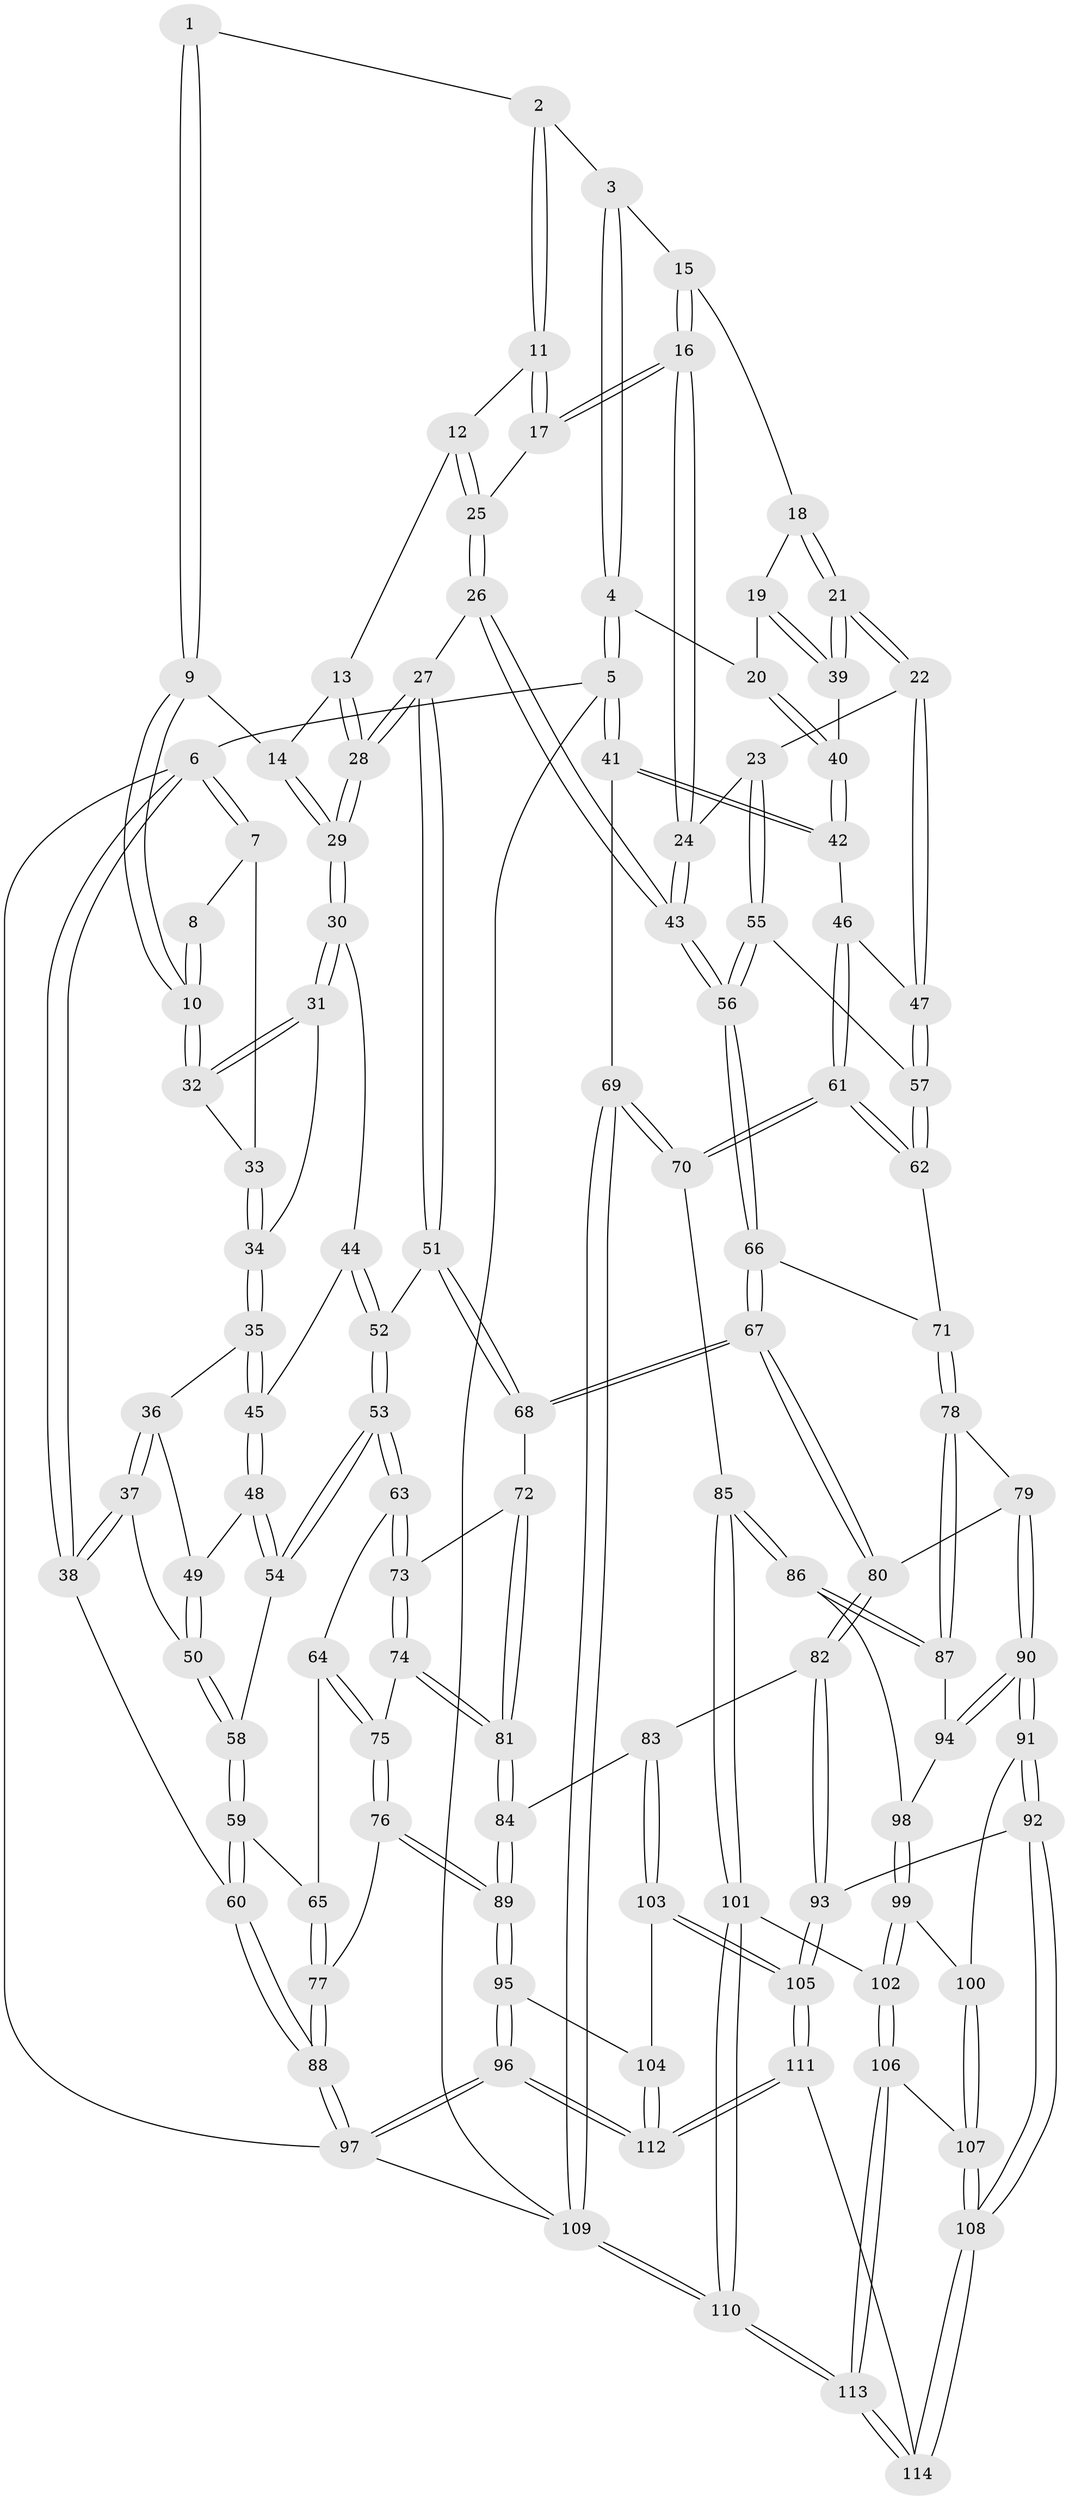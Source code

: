 // Generated by graph-tools (version 1.1) at 2025/51/03/09/25 03:51:02]
// undirected, 114 vertices, 282 edges
graph export_dot {
graph [start="1"]
  node [color=gray90,style=filled];
  1 [pos="+0.44704323361768544+0"];
  2 [pos="+0.6483134849400732+0"];
  3 [pos="+0.6737765061841472+0"];
  4 [pos="+1+0"];
  5 [pos="+1+0"];
  6 [pos="+0+0"];
  7 [pos="+0+0"];
  8 [pos="+0.19302747339363135+0"];
  9 [pos="+0.40600840067256505+0"];
  10 [pos="+0.23640858512998852+0.10817339111040516"];
  11 [pos="+0.605955432900064+0.006815404018549211"];
  12 [pos="+0.5512089676223574+0.08218604506639592"];
  13 [pos="+0.5352317057935765+0.09206122772589186"];
  14 [pos="+0.41661480014448965+0.03244542727800475"];
  15 [pos="+0.7388226850780675+0.0026973617798256885"];
  16 [pos="+0.6914558977537312+0.1527567407775348"];
  17 [pos="+0.6272130791486006+0.10206640813548702"];
  18 [pos="+0.7650099646727869+0.03835770031235532"];
  19 [pos="+0.8823946366316775+0.0883966589018066"];
  20 [pos="+0.9321576676562067+0.0398326623266282"];
  21 [pos="+0.8190907974268021+0.233496509716293"];
  22 [pos="+0.7967563170875052+0.2563844426044846"];
  23 [pos="+0.7804145425102491+0.2582746482312055"];
  24 [pos="+0.7212027196238556+0.25642006708743825"];
  25 [pos="+0.5852390660697648+0.14878110922753945"];
  26 [pos="+0.5281437742280445+0.3167427136631947"];
  27 [pos="+0.45636945744233576+0.29228350087398164"];
  28 [pos="+0.4428522564680516+0.27686976643602457"];
  29 [pos="+0.4281489900768375+0.26485617157692265"];
  30 [pos="+0.3433120743971825+0.24393044988796195"];
  31 [pos="+0.22956701488415782+0.12956068449563454"];
  32 [pos="+0.23432035265073556+0.11235577908224793"];
  33 [pos="+0.0025625378167053363+0"];
  34 [pos="+0.12128414697773553+0.16075972423781912"];
  35 [pos="+0.10242216502677362+0.1841039515773242"];
  36 [pos="+0+0.2362095543081942"];
  37 [pos="+0+0.23705720440855824"];
  38 [pos="+0+0.2410880516984164"];
  39 [pos="+0.834316452652985+0.2248497323760607"];
  40 [pos="+0.978873470068937+0.21397239597757622"];
  41 [pos="+1+0.2614876527356199"];
  42 [pos="+1+0.26056750875023243"];
  43 [pos="+0.5518655687998426+0.33032264012378215"];
  44 [pos="+0.228982314967466+0.31036972715668293"];
  45 [pos="+0.19173511648468705+0.31535205434665636"];
  46 [pos="+0.8922146875862739+0.37358961240236527"];
  47 [pos="+0.8581931213653932+0.3531000237582466"];
  48 [pos="+0.16858319668852245+0.3430430330063832"];
  49 [pos="+0.10684029425876601+0.33291194226490767"];
  50 [pos="+0.07004752911062727+0.3961910040202947"];
  51 [pos="+0.31511132103556816+0.4771533910891603"];
  52 [pos="+0.280430911328807+0.4802851150948674"];
  53 [pos="+0.22920218582366997+0.4986939571688094"];
  54 [pos="+0.15848903470095185+0.4230861143651032"];
  55 [pos="+0.7455533466669573+0.4801136417415632"];
  56 [pos="+0.5895203286299109+0.46550941899150927"];
  57 [pos="+0.7809145194651302+0.4938975786721125"];
  58 [pos="+0.07215074022380838+0.42946425094845453"];
  59 [pos="+0+0.5465394203366897"];
  60 [pos="+0+0.5644852523665048"];
  61 [pos="+1+0.6289307592288781"];
  62 [pos="+0.8569653769574815+0.5889230558394457"];
  63 [pos="+0.18810735554214839+0.5672623167339593"];
  64 [pos="+0.08105398770562615+0.570861702944843"];
  65 [pos="+0.047739194088510566+0.5705869168561649"];
  66 [pos="+0.5845208072478058+0.4863165996562478"];
  67 [pos="+0.513945898195664+0.6279010030457222"];
  68 [pos="+0.40190675657615943+0.5877244087148713"];
  69 [pos="+1+0.6755137696853021"];
  70 [pos="+1+0.6712226661978811"];
  71 [pos="+0.7572467399186604+0.6308586669414815"];
  72 [pos="+0.29764530195227534+0.6590882522927196"];
  73 [pos="+0.1905115829096242+0.5738525478861917"];
  74 [pos="+0.16896785131537007+0.713124786766964"];
  75 [pos="+0.1476500892680539+0.7284062988094842"];
  76 [pos="+0.13568849492387441+0.7379370531545753"];
  77 [pos="+0.12985565427631232+0.7354462902603836"];
  78 [pos="+0.6913647809988115+0.7022926338083166"];
  79 [pos="+0.6284822919059145+0.704413335127357"];
  80 [pos="+0.5166577664052215+0.6392316810296284"];
  81 [pos="+0.29007312200447843+0.7409379931261005"];
  82 [pos="+0.43250210551046364+0.8006661902236052"];
  83 [pos="+0.373478461597037+0.8105417364387688"];
  84 [pos="+0.3153635260420498+0.7826341684738682"];
  85 [pos="+0.8760117104888246+0.8139667605665524"];
  86 [pos="+0.8328008001915447+0.8033597457636021"];
  87 [pos="+0.7324768129275468+0.7503036932259726"];
  88 [pos="+0+0.68272051605908"];
  89 [pos="+0.13587239420684238+0.8862444029702229"];
  90 [pos="+0.6252205694737573+0.8412067753571892"];
  91 [pos="+0.6121225818208083+0.8626675017369863"];
  92 [pos="+0.523619733333712+0.8988101023655616"];
  93 [pos="+0.4552019963836979+0.827830218459096"];
  94 [pos="+0.6940913891650071+0.8322056020079901"];
  95 [pos="+0.10369888067296841+0.9506055408572273"];
  96 [pos="+0+1"];
  97 [pos="+0+1"];
  98 [pos="+0.7187793283235722+0.8490617523272931"];
  99 [pos="+0.7226557716744589+0.9000760450019221"];
  100 [pos="+0.6348899553359574+0.8825528502044366"];
  101 [pos="+0.8478411680424109+0.894331121573872"];
  102 [pos="+0.7383297653729355+0.919437313100712"];
  103 [pos="+0.336357100645597+0.9008162338343675"];
  104 [pos="+0.2747996780062248+0.9347269803197445"];
  105 [pos="+0.3820033573101583+1"];
  106 [pos="+0.7202937720925294+0.9525056683503385"];
  107 [pos="+0.6668163891597524+0.9516892205899105"];
  108 [pos="+0.5222121156259949+1"];
  109 [pos="+1+1"];
  110 [pos="+0.933281323402469+1"];
  111 [pos="+0.44652297820232384+1"];
  112 [pos="+0.41320039487727345+1"];
  113 [pos="+0.8164619365572404+1"];
  114 [pos="+0.5083629068899937+1"];
  1 -- 2;
  1 -- 9;
  1 -- 9;
  2 -- 3;
  2 -- 11;
  2 -- 11;
  3 -- 4;
  3 -- 4;
  3 -- 15;
  4 -- 5;
  4 -- 5;
  4 -- 20;
  5 -- 6;
  5 -- 41;
  5 -- 41;
  5 -- 109;
  6 -- 7;
  6 -- 7;
  6 -- 38;
  6 -- 38;
  6 -- 97;
  7 -- 8;
  7 -- 33;
  8 -- 10;
  8 -- 10;
  9 -- 10;
  9 -- 10;
  9 -- 14;
  10 -- 32;
  10 -- 32;
  11 -- 12;
  11 -- 17;
  11 -- 17;
  12 -- 13;
  12 -- 25;
  12 -- 25;
  13 -- 14;
  13 -- 28;
  13 -- 28;
  14 -- 29;
  14 -- 29;
  15 -- 16;
  15 -- 16;
  15 -- 18;
  16 -- 17;
  16 -- 17;
  16 -- 24;
  16 -- 24;
  17 -- 25;
  18 -- 19;
  18 -- 21;
  18 -- 21;
  19 -- 20;
  19 -- 39;
  19 -- 39;
  20 -- 40;
  20 -- 40;
  21 -- 22;
  21 -- 22;
  21 -- 39;
  21 -- 39;
  22 -- 23;
  22 -- 47;
  22 -- 47;
  23 -- 24;
  23 -- 55;
  23 -- 55;
  24 -- 43;
  24 -- 43;
  25 -- 26;
  25 -- 26;
  26 -- 27;
  26 -- 43;
  26 -- 43;
  27 -- 28;
  27 -- 28;
  27 -- 51;
  27 -- 51;
  28 -- 29;
  28 -- 29;
  29 -- 30;
  29 -- 30;
  30 -- 31;
  30 -- 31;
  30 -- 44;
  31 -- 32;
  31 -- 32;
  31 -- 34;
  32 -- 33;
  33 -- 34;
  33 -- 34;
  34 -- 35;
  34 -- 35;
  35 -- 36;
  35 -- 45;
  35 -- 45;
  36 -- 37;
  36 -- 37;
  36 -- 49;
  37 -- 38;
  37 -- 38;
  37 -- 50;
  38 -- 60;
  39 -- 40;
  40 -- 42;
  40 -- 42;
  41 -- 42;
  41 -- 42;
  41 -- 69;
  42 -- 46;
  43 -- 56;
  43 -- 56;
  44 -- 45;
  44 -- 52;
  44 -- 52;
  45 -- 48;
  45 -- 48;
  46 -- 47;
  46 -- 61;
  46 -- 61;
  47 -- 57;
  47 -- 57;
  48 -- 49;
  48 -- 54;
  48 -- 54;
  49 -- 50;
  49 -- 50;
  50 -- 58;
  50 -- 58;
  51 -- 52;
  51 -- 68;
  51 -- 68;
  52 -- 53;
  52 -- 53;
  53 -- 54;
  53 -- 54;
  53 -- 63;
  53 -- 63;
  54 -- 58;
  55 -- 56;
  55 -- 56;
  55 -- 57;
  56 -- 66;
  56 -- 66;
  57 -- 62;
  57 -- 62;
  58 -- 59;
  58 -- 59;
  59 -- 60;
  59 -- 60;
  59 -- 65;
  60 -- 88;
  60 -- 88;
  61 -- 62;
  61 -- 62;
  61 -- 70;
  61 -- 70;
  62 -- 71;
  63 -- 64;
  63 -- 73;
  63 -- 73;
  64 -- 65;
  64 -- 75;
  64 -- 75;
  65 -- 77;
  65 -- 77;
  66 -- 67;
  66 -- 67;
  66 -- 71;
  67 -- 68;
  67 -- 68;
  67 -- 80;
  67 -- 80;
  68 -- 72;
  69 -- 70;
  69 -- 70;
  69 -- 109;
  69 -- 109;
  70 -- 85;
  71 -- 78;
  71 -- 78;
  72 -- 73;
  72 -- 81;
  72 -- 81;
  73 -- 74;
  73 -- 74;
  74 -- 75;
  74 -- 81;
  74 -- 81;
  75 -- 76;
  75 -- 76;
  76 -- 77;
  76 -- 89;
  76 -- 89;
  77 -- 88;
  77 -- 88;
  78 -- 79;
  78 -- 87;
  78 -- 87;
  79 -- 80;
  79 -- 90;
  79 -- 90;
  80 -- 82;
  80 -- 82;
  81 -- 84;
  81 -- 84;
  82 -- 83;
  82 -- 93;
  82 -- 93;
  83 -- 84;
  83 -- 103;
  83 -- 103;
  84 -- 89;
  84 -- 89;
  85 -- 86;
  85 -- 86;
  85 -- 101;
  85 -- 101;
  86 -- 87;
  86 -- 87;
  86 -- 98;
  87 -- 94;
  88 -- 97;
  88 -- 97;
  89 -- 95;
  89 -- 95;
  90 -- 91;
  90 -- 91;
  90 -- 94;
  90 -- 94;
  91 -- 92;
  91 -- 92;
  91 -- 100;
  92 -- 93;
  92 -- 108;
  92 -- 108;
  93 -- 105;
  93 -- 105;
  94 -- 98;
  95 -- 96;
  95 -- 96;
  95 -- 104;
  96 -- 97;
  96 -- 97;
  96 -- 112;
  96 -- 112;
  97 -- 109;
  98 -- 99;
  98 -- 99;
  99 -- 100;
  99 -- 102;
  99 -- 102;
  100 -- 107;
  100 -- 107;
  101 -- 102;
  101 -- 110;
  101 -- 110;
  102 -- 106;
  102 -- 106;
  103 -- 104;
  103 -- 105;
  103 -- 105;
  104 -- 112;
  104 -- 112;
  105 -- 111;
  105 -- 111;
  106 -- 107;
  106 -- 113;
  106 -- 113;
  107 -- 108;
  107 -- 108;
  108 -- 114;
  108 -- 114;
  109 -- 110;
  109 -- 110;
  110 -- 113;
  110 -- 113;
  111 -- 112;
  111 -- 112;
  111 -- 114;
  113 -- 114;
  113 -- 114;
}
